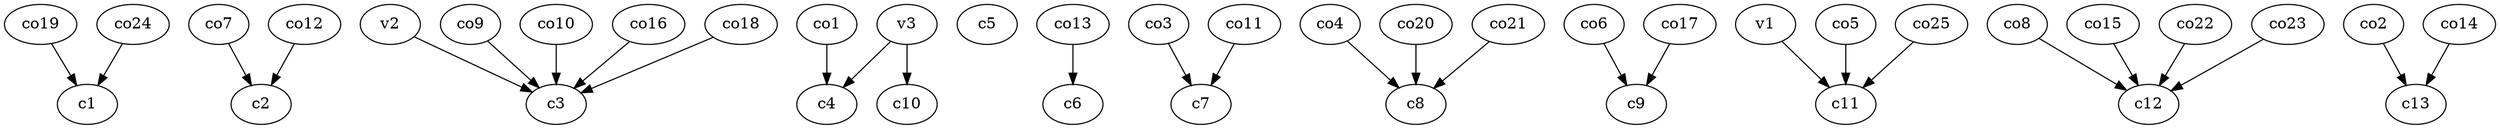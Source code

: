 strict digraph  {
c1;
c2;
c3;
c4;
c5;
c6;
c7;
c8;
c9;
c10;
c11;
c12;
c13;
v1;
v2;
v3;
co1;
co2;
co3;
co4;
co5;
co6;
co7;
co8;
co9;
co10;
co11;
co12;
co13;
co14;
co15;
co16;
co17;
co18;
co19;
co20;
co21;
co22;
co23;
co24;
co25;
v1 -> c11  [weight=1];
v2 -> c3  [weight=1];
v3 -> c4  [weight=1];
v3 -> c10  [weight=1];
co1 -> c4  [weight=1];
co2 -> c13  [weight=1];
co3 -> c7  [weight=1];
co4 -> c8  [weight=1];
co5 -> c11  [weight=1];
co6 -> c9  [weight=1];
co7 -> c2  [weight=1];
co8 -> c12  [weight=1];
co9 -> c3  [weight=1];
co10 -> c3  [weight=1];
co11 -> c7  [weight=1];
co12 -> c2  [weight=1];
co13 -> c6  [weight=1];
co14 -> c13  [weight=1];
co15 -> c12  [weight=1];
co16 -> c3  [weight=1];
co17 -> c9  [weight=1];
co18 -> c3  [weight=1];
co19 -> c1  [weight=1];
co20 -> c8  [weight=1];
co21 -> c8  [weight=1];
co22 -> c12  [weight=1];
co23 -> c12  [weight=1];
co24 -> c1  [weight=1];
co25 -> c11  [weight=1];
}
